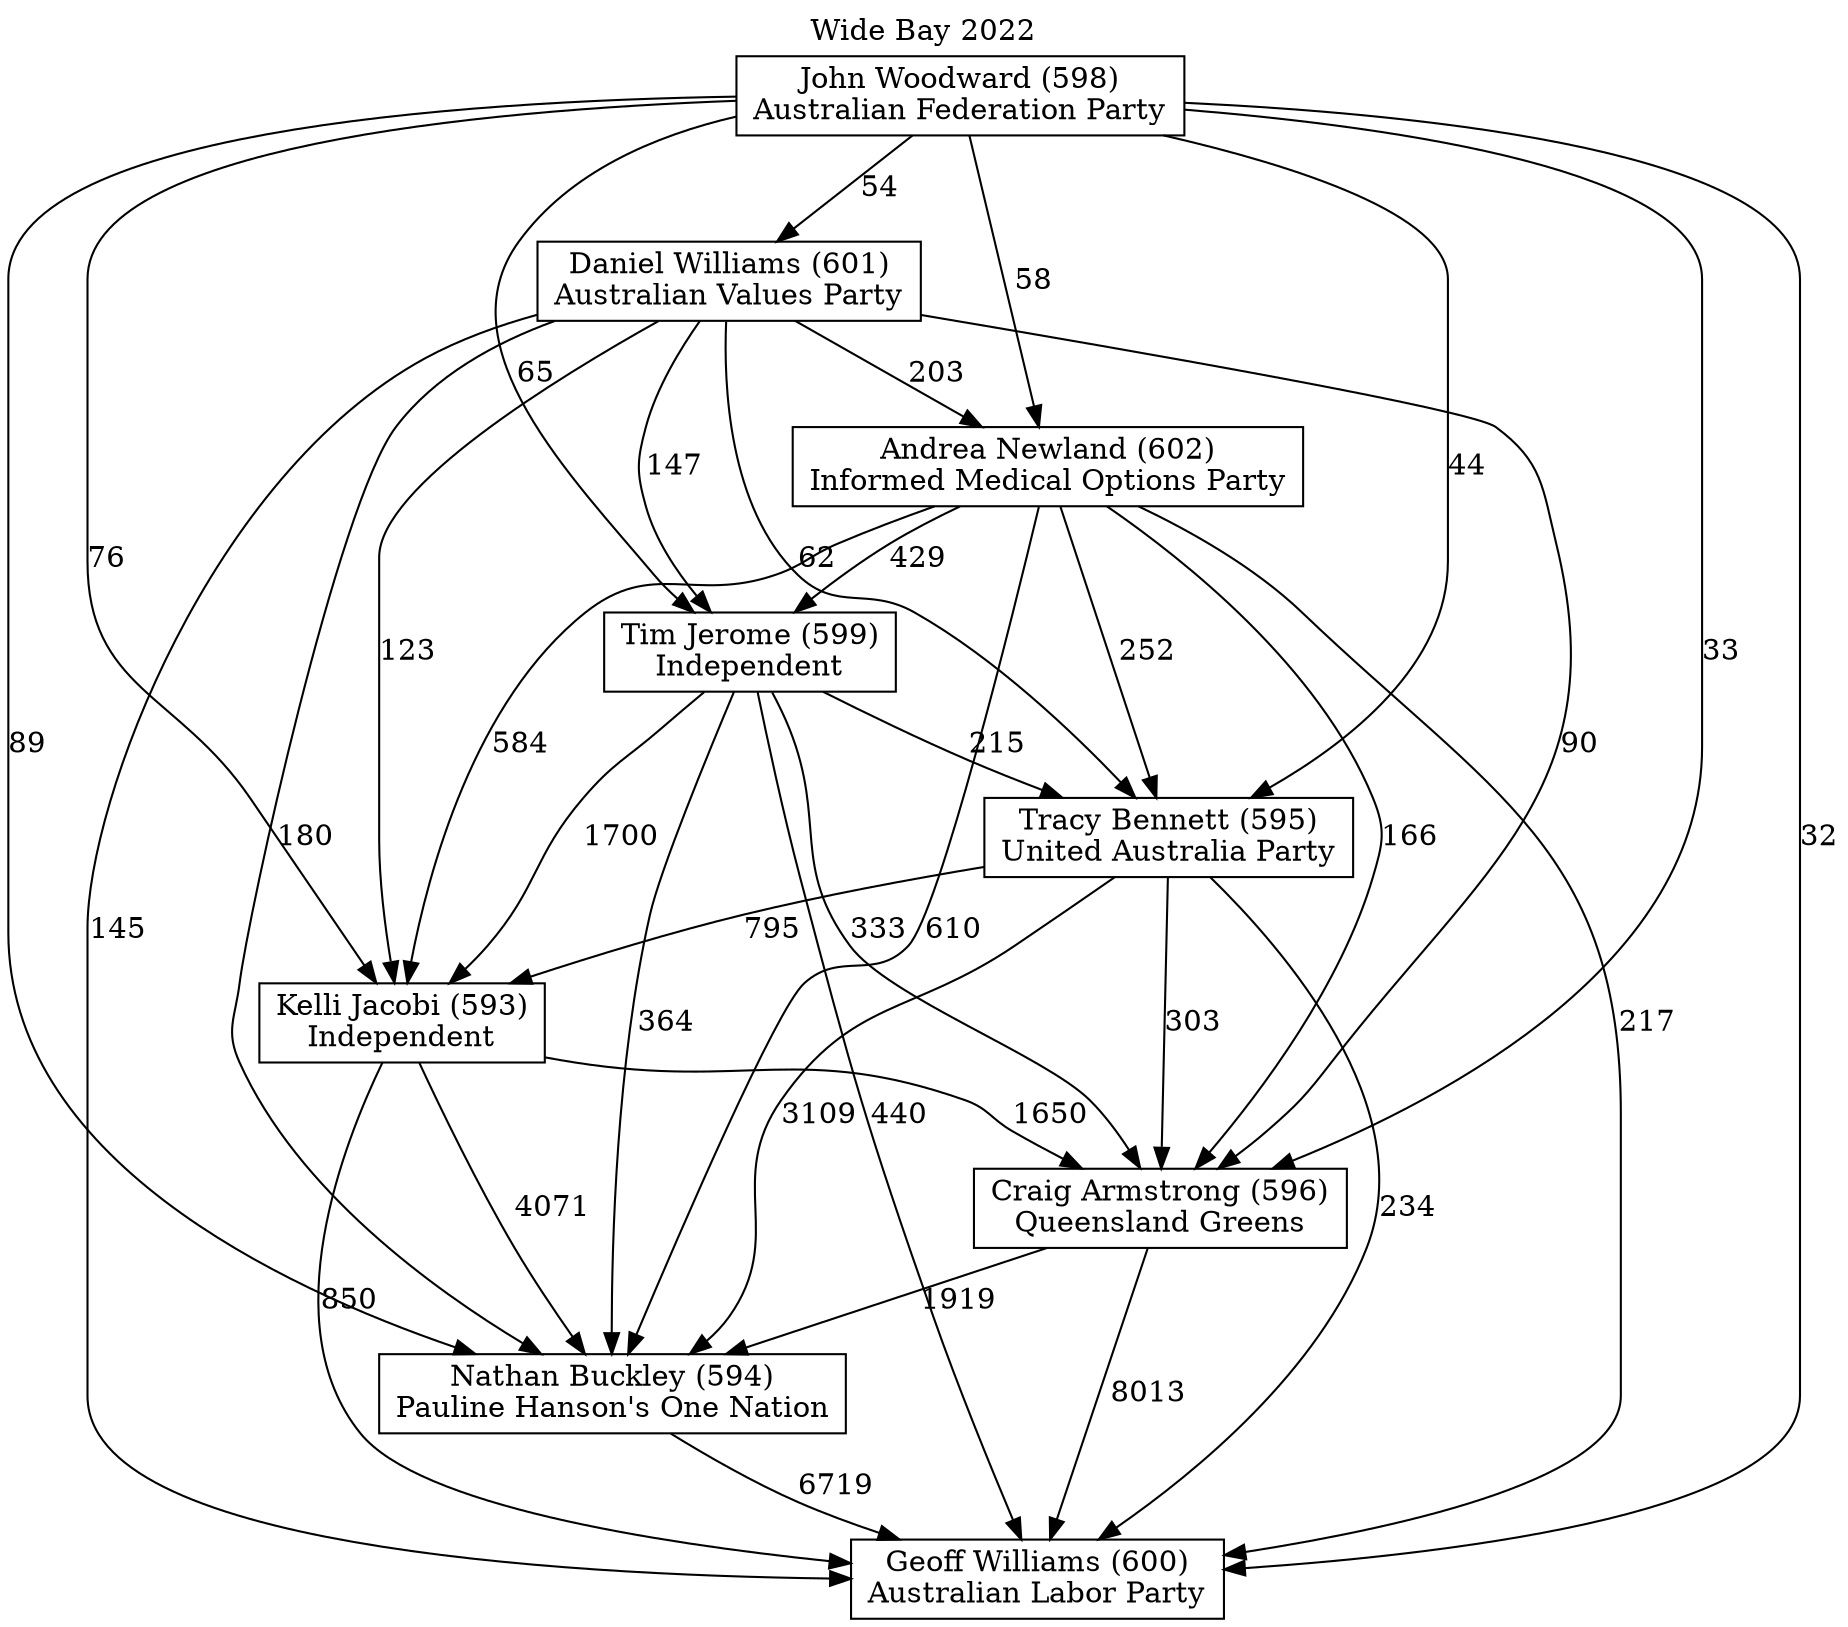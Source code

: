 // House preference flow
digraph "Geoff Williams (600)_Wide Bay_2022" {
	graph [label="Wide Bay 2022" labelloc=t mclimit=10]
	node [shape=box]
	"Andrea Newland (602)" [label="Andrea Newland (602)
Informed Medical Options Party"]
	"Craig Armstrong (596)" [label="Craig Armstrong (596)
Queensland Greens"]
	"Daniel Williams (601)" [label="Daniel Williams (601)
Australian Values Party"]
	"John Woodward (598)" [label="John Woodward (598)
Australian Federation Party"]
	"Nathan Buckley (594)" [label="Nathan Buckley (594)
Pauline Hanson's One Nation"]
	"Geoff Williams (600)" [label="Geoff Williams (600)
Australian Labor Party"]
	"Kelli Jacobi (593)" [label="Kelli Jacobi (593)
Independent"]
	"Tracy Bennett (595)" [label="Tracy Bennett (595)
United Australia Party"]
	"Tim Jerome (599)" [label="Tim Jerome (599)
Independent"]
	"Tracy Bennett (595)" -> "Nathan Buckley (594)" [label=3109]
	"Tim Jerome (599)" -> "Geoff Williams (600)" [label=440]
	"Daniel Williams (601)" -> "Andrea Newland (602)" [label=203]
	"John Woodward (598)" -> "Geoff Williams (600)" [label=32]
	"Tim Jerome (599)" -> "Tracy Bennett (595)" [label=215]
	"Tim Jerome (599)" -> "Kelli Jacobi (593)" [label=1700]
	"Daniel Williams (601)" -> "Craig Armstrong (596)" [label=90]
	"John Woodward (598)" -> "Nathan Buckley (594)" [label=89]
	"Daniel Williams (601)" -> "Tracy Bennett (595)" [label=62]
	"John Woodward (598)" -> "Kelli Jacobi (593)" [label=76]
	"John Woodward (598)" -> "Andrea Newland (602)" [label=58]
	"Andrea Newland (602)" -> "Nathan Buckley (594)" [label=610]
	"Daniel Williams (601)" -> "Nathan Buckley (594)" [label=180]
	"Tracy Bennett (595)" -> "Kelli Jacobi (593)" [label=795]
	"Tim Jerome (599)" -> "Craig Armstrong (596)" [label=333]
	"Kelli Jacobi (593)" -> "Nathan Buckley (594)" [label=4071]
	"Kelli Jacobi (593)" -> "Craig Armstrong (596)" [label=1650]
	"Kelli Jacobi (593)" -> "Geoff Williams (600)" [label=850]
	"Tracy Bennett (595)" -> "Geoff Williams (600)" [label=234]
	"John Woodward (598)" -> "Tim Jerome (599)" [label=65]
	"John Woodward (598)" -> "Daniel Williams (601)" [label=54]
	"Daniel Williams (601)" -> "Tim Jerome (599)" [label=147]
	"Nathan Buckley (594)" -> "Geoff Williams (600)" [label=6719]
	"Andrea Newland (602)" -> "Tim Jerome (599)" [label=429]
	"Andrea Newland (602)" -> "Geoff Williams (600)" [label=217]
	"Daniel Williams (601)" -> "Geoff Williams (600)" [label=145]
	"Daniel Williams (601)" -> "Kelli Jacobi (593)" [label=123]
	"John Woodward (598)" -> "Craig Armstrong (596)" [label=33]
	"John Woodward (598)" -> "Tracy Bennett (595)" [label=44]
	"Craig Armstrong (596)" -> "Geoff Williams (600)" [label=8013]
	"Andrea Newland (602)" -> "Kelli Jacobi (593)" [label=584]
	"Tim Jerome (599)" -> "Nathan Buckley (594)" [label=364]
	"Craig Armstrong (596)" -> "Nathan Buckley (594)" [label=1919]
	"Tracy Bennett (595)" -> "Craig Armstrong (596)" [label=303]
	"Andrea Newland (602)" -> "Craig Armstrong (596)" [label=166]
	"Andrea Newland (602)" -> "Tracy Bennett (595)" [label=252]
}
